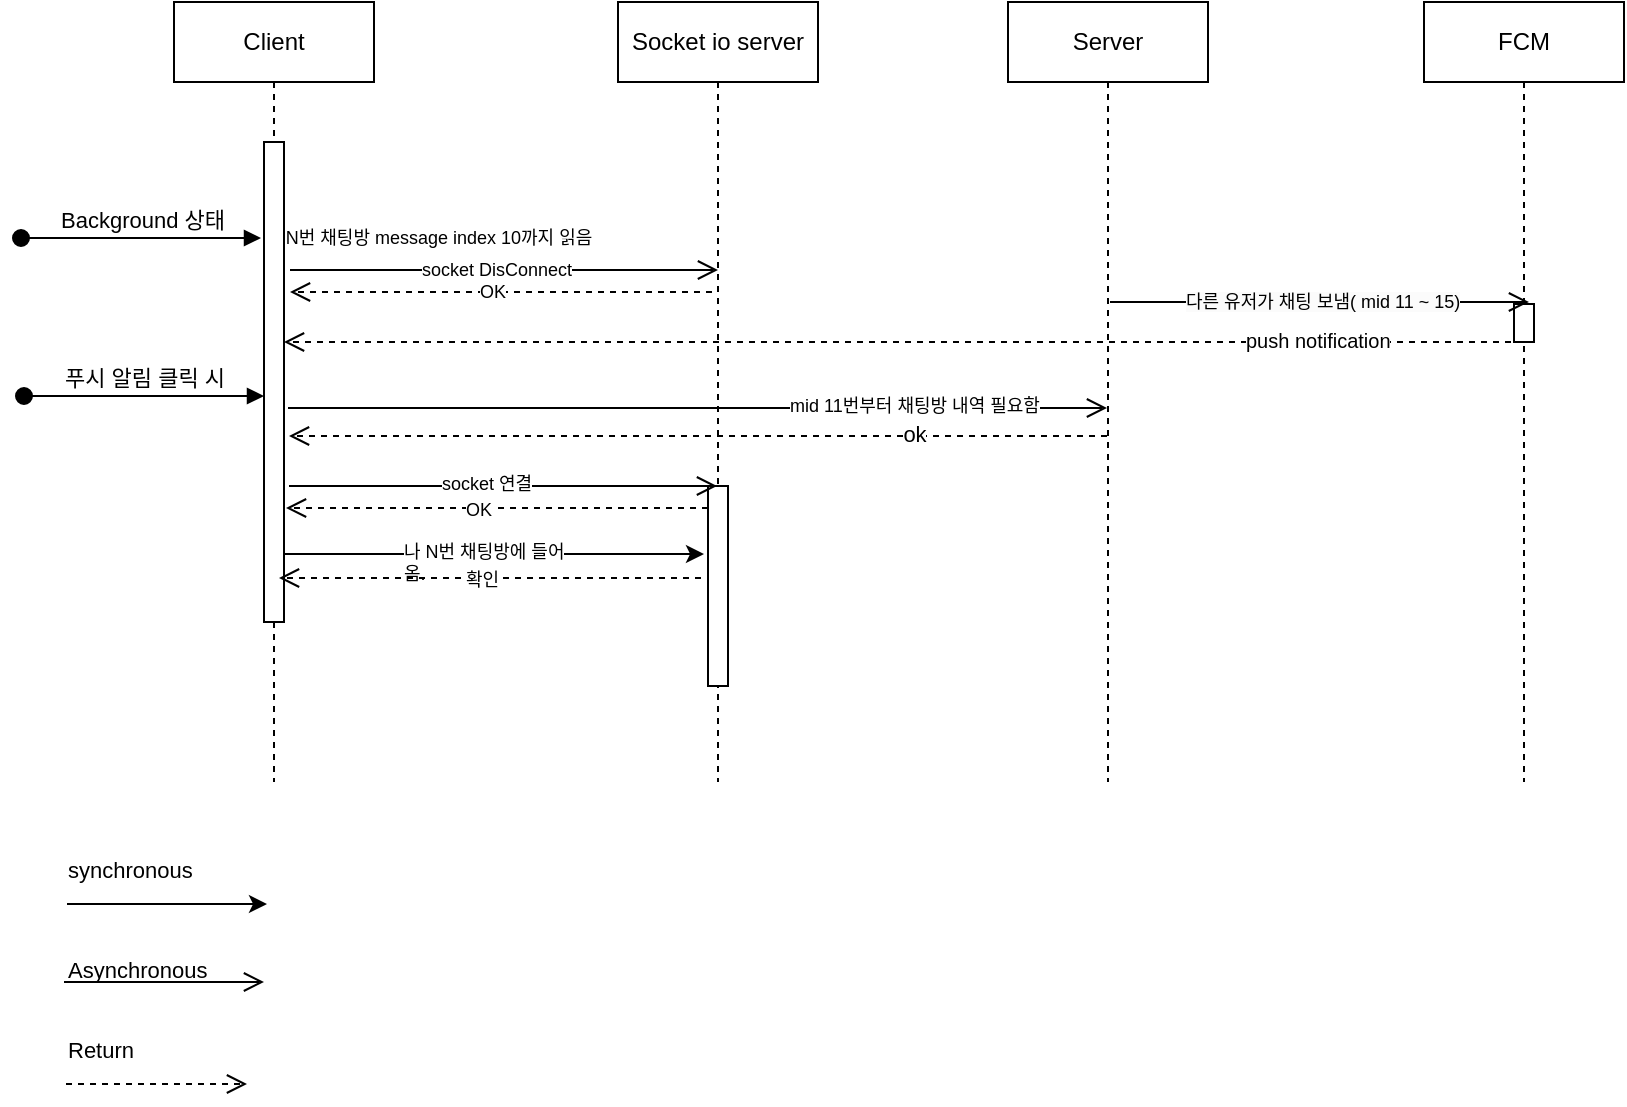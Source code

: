 <mxfile version="24.5.5" type="github">
  <diagram name="Page-1" id="2YBvvXClWsGukQMizWep">
    <mxGraphModel dx="1697" dy="680" grid="1" gridSize="10" guides="1" tooltips="1" connect="1" arrows="1" fold="1" page="1" pageScale="1" pageWidth="850" pageHeight="1100" math="0" shadow="0">
      <root>
        <mxCell id="0" />
        <mxCell id="1" parent="0" />
        <mxCell id="aM9ryv3xv72pqoxQDRHE-1" value="Client" style="shape=umlLifeline;perimeter=lifelinePerimeter;whiteSpace=wrap;html=1;container=0;dropTarget=0;collapsible=0;recursiveResize=0;outlineConnect=0;portConstraint=eastwest;newEdgeStyle={&quot;edgeStyle&quot;:&quot;elbowEdgeStyle&quot;,&quot;elbow&quot;:&quot;vertical&quot;,&quot;curved&quot;:0,&quot;rounded&quot;:0};" parent="1" vertex="1">
          <mxGeometry x="55" y="30" width="100" height="390" as="geometry" />
        </mxCell>
        <mxCell id="P_Tx9aTctBvUFHbMiPaI-23" value="" style="html=1;points=[];perimeter=orthogonalPerimeter;outlineConnect=0;targetShapes=umlLifeline;portConstraint=eastwest;newEdgeStyle={&quot;edgeStyle&quot;:&quot;elbowEdgeStyle&quot;,&quot;elbow&quot;:&quot;vertical&quot;,&quot;curved&quot;:0,&quot;rounded&quot;:0};" vertex="1" parent="aM9ryv3xv72pqoxQDRHE-1">
          <mxGeometry x="45" y="70" width="10" height="240" as="geometry" />
        </mxCell>
        <mxCell id="aM9ryv3xv72pqoxQDRHE-5" value="FCM" style="shape=umlLifeline;perimeter=lifelinePerimeter;whiteSpace=wrap;html=1;container=0;dropTarget=0;collapsible=0;recursiveResize=0;outlineConnect=0;portConstraint=eastwest;newEdgeStyle={&quot;edgeStyle&quot;:&quot;elbowEdgeStyle&quot;,&quot;elbow&quot;:&quot;vertical&quot;,&quot;curved&quot;:0,&quot;rounded&quot;:0};" parent="1" vertex="1">
          <mxGeometry x="680" y="30" width="100" height="390" as="geometry" />
        </mxCell>
        <mxCell id="P_Tx9aTctBvUFHbMiPaI-3" value="" style="html=1;points=[];perimeter=orthogonalPerimeter;outlineConnect=0;targetShapes=umlLifeline;portConstraint=eastwest;newEdgeStyle={&quot;edgeStyle&quot;:&quot;elbowEdgeStyle&quot;,&quot;elbow&quot;:&quot;vertical&quot;,&quot;curved&quot;:0,&quot;rounded&quot;:0};" vertex="1" parent="aM9ryv3xv72pqoxQDRHE-5">
          <mxGeometry x="45" y="151" width="10" height="19" as="geometry" />
        </mxCell>
        <mxCell id="P_Tx9aTctBvUFHbMiPaI-1" value="Socket io server" style="shape=umlLifeline;perimeter=lifelinePerimeter;whiteSpace=wrap;html=1;container=0;dropTarget=0;collapsible=0;recursiveResize=0;outlineConnect=0;portConstraint=eastwest;newEdgeStyle={&quot;edgeStyle&quot;:&quot;elbowEdgeStyle&quot;,&quot;elbow&quot;:&quot;vertical&quot;,&quot;curved&quot;:0,&quot;rounded&quot;:0};" vertex="1" parent="1">
          <mxGeometry x="277" y="30" width="100" height="390" as="geometry" />
        </mxCell>
        <mxCell id="P_Tx9aTctBvUFHbMiPaI-25" value="" style="html=1;points=[];perimeter=orthogonalPerimeter;outlineConnect=0;targetShapes=umlLifeline;portConstraint=eastwest;newEdgeStyle={&quot;edgeStyle&quot;:&quot;elbowEdgeStyle&quot;,&quot;elbow&quot;:&quot;vertical&quot;,&quot;curved&quot;:0,&quot;rounded&quot;:0};" vertex="1" parent="P_Tx9aTctBvUFHbMiPaI-1">
          <mxGeometry x="45" y="242" width="10" height="100" as="geometry" />
        </mxCell>
        <mxCell id="P_Tx9aTctBvUFHbMiPaI-4" value="" style="html=1;verticalAlign=bottom;endArrow=open;dashed=1;endSize=8;edgeStyle=elbowEdgeStyle;elbow=vertical;curved=0;rounded=0;" edge="1" parent="1" source="aM9ryv3xv72pqoxQDRHE-5">
          <mxGeometry relative="1" as="geometry">
            <mxPoint x="110" y="200" as="targetPoint" />
            <Array as="points" />
            <mxPoint x="730" y="200" as="sourcePoint" />
          </mxGeometry>
        </mxCell>
        <mxCell id="P_Tx9aTctBvUFHbMiPaI-10" value="Background 상태" style="html=1;verticalAlign=bottom;startArrow=oval;endArrow=block;startSize=8;edgeStyle=elbowEdgeStyle;elbow=vertical;curved=0;rounded=0;" edge="1" parent="1">
          <mxGeometry x="-0.004" relative="1" as="geometry">
            <mxPoint x="-21.5" y="148" as="sourcePoint" />
            <mxPoint x="98.5" y="148.43" as="targetPoint" />
            <mxPoint as="offset" />
          </mxGeometry>
        </mxCell>
        <mxCell id="P_Tx9aTctBvUFHbMiPaI-14" value="Server" style="shape=umlLifeline;perimeter=lifelinePerimeter;whiteSpace=wrap;html=1;container=0;dropTarget=0;collapsible=0;recursiveResize=0;outlineConnect=0;portConstraint=eastwest;newEdgeStyle={&quot;edgeStyle&quot;:&quot;elbowEdgeStyle&quot;,&quot;elbow&quot;:&quot;vertical&quot;,&quot;curved&quot;:0,&quot;rounded&quot;:0};" vertex="1" parent="1">
          <mxGeometry x="472" y="30" width="100" height="390" as="geometry" />
        </mxCell>
        <mxCell id="P_Tx9aTctBvUFHbMiPaI-16" value="" style="edgeStyle=none;orthogonalLoop=1;jettySize=auto;html=1;rounded=0;" edge="1" parent="1">
          <mxGeometry width="100" relative="1" as="geometry">
            <mxPoint x="1.5" y="481" as="sourcePoint" />
            <mxPoint x="101.5" y="481" as="targetPoint" />
            <Array as="points" />
          </mxGeometry>
        </mxCell>
        <mxCell id="P_Tx9aTctBvUFHbMiPaI-18" value="" style="endArrow=open;startArrow=none;endFill=0;startFill=0;endSize=8;html=1;verticalAlign=bottom;labelBackgroundColor=none;strokeWidth=1;rounded=0;" edge="1" parent="1">
          <mxGeometry width="160" relative="1" as="geometry">
            <mxPoint x="523" y="180" as="sourcePoint" />
            <mxPoint x="732.5" y="180" as="targetPoint" />
          </mxGeometry>
        </mxCell>
        <mxCell id="P_Tx9aTctBvUFHbMiPaI-22" value="푸시 알림 클릭 시" style="html=1;verticalAlign=bottom;startArrow=oval;endArrow=block;startSize=8;edgeStyle=elbowEdgeStyle;elbow=vertical;curved=0;rounded=0;" edge="1" parent="1">
          <mxGeometry x="-0.004" relative="1" as="geometry">
            <mxPoint x="-20" y="227" as="sourcePoint" />
            <mxPoint x="100" y="227.43" as="targetPoint" />
            <mxPoint as="offset" />
          </mxGeometry>
        </mxCell>
        <mxCell id="P_Tx9aTctBvUFHbMiPaI-24" value="" style="endArrow=open;startArrow=none;endFill=0;startFill=0;endSize=8;html=1;verticalAlign=bottom;labelBackgroundColor=none;strokeWidth=1;rounded=0;" edge="1" parent="1">
          <mxGeometry width="160" relative="1" as="geometry">
            <mxPoint x="112.5" y="272" as="sourcePoint" />
            <mxPoint x="326.5" y="272" as="targetPoint" />
          </mxGeometry>
        </mxCell>
        <mxCell id="P_Tx9aTctBvUFHbMiPaI-26" value="&lt;span style=&quot;caret-color: rgb(0, 0, 0); color: rgb(0, 0, 0); font-family: Helvetica; font-size: 9px; font-style: normal; font-variant-caps: normal; font-weight: 400; letter-spacing: normal; text-align: center; text-indent: 0px; text-transform: none; white-space: nowrap; word-spacing: 0px; -webkit-text-stroke-width: 0px; background-color: rgb(255, 255, 255); text-decoration: none; float: none; display: inline !important;&quot;&gt;socket 연결&lt;/span&gt;" style="text;whiteSpace=wrap;html=1;fontSize=9;" vertex="1" parent="1">
          <mxGeometry x="187" y="259" width="83" height="20" as="geometry" />
        </mxCell>
        <mxCell id="P_Tx9aTctBvUFHbMiPaI-27" value="" style="html=1;verticalAlign=bottom;endArrow=open;dashed=1;endSize=8;edgeStyle=elbowEdgeStyle;elbow=vertical;curved=0;rounded=0;" edge="1" parent="1">
          <mxGeometry relative="1" as="geometry">
            <mxPoint x="111" y="283" as="targetPoint" />
            <Array as="points">
              <mxPoint x="320" y="283" />
            </Array>
            <mxPoint x="322" y="283" as="sourcePoint" />
          </mxGeometry>
        </mxCell>
        <mxCell id="P_Tx9aTctBvUFHbMiPaI-28" value="&lt;div style=&quot;text-align: center;&quot;&gt;&lt;span style=&quot;background-color: rgb(255, 255, 255);&quot;&gt;OK&lt;/span&gt;&lt;/div&gt;" style="text;whiteSpace=wrap;html=1;fontSize=9;" vertex="1" parent="1">
          <mxGeometry x="199" y="272" width="22" height="20" as="geometry" />
        </mxCell>
        <mxCell id="P_Tx9aTctBvUFHbMiPaI-29" value="" style="html=1;verticalAlign=bottom;endArrow=open;dashed=1;endSize=8;edgeStyle=elbowEdgeStyle;elbow=vertical;curved=0;rounded=0;" edge="1" parent="1">
          <mxGeometry relative="1" as="geometry">
            <mxPoint x="91.5" y="571" as="targetPoint" />
            <Array as="points">
              <mxPoint x="89.5" y="571" />
            </Array>
            <mxPoint x="1" y="571" as="sourcePoint" />
          </mxGeometry>
        </mxCell>
        <mxCell id="P_Tx9aTctBvUFHbMiPaI-30" value="" style="edgeStyle=none;orthogonalLoop=1;jettySize=auto;html=1;rounded=0;" edge="1" parent="1">
          <mxGeometry width="100" relative="1" as="geometry">
            <mxPoint x="110" y="306" as="sourcePoint" />
            <mxPoint x="320" y="306" as="targetPoint" />
            <Array as="points" />
          </mxGeometry>
        </mxCell>
        <mxCell id="P_Tx9aTctBvUFHbMiPaI-31" value="&lt;span style=&quot;background-color: rgb(255, 255, 255);&quot;&gt;나 N번 채팅방에 들어옴.&lt;/span&gt;" style="text;whiteSpace=wrap;html=1;fontSize=9;" vertex="1" parent="1">
          <mxGeometry x="168" y="293" width="90" height="22" as="geometry" />
        </mxCell>
        <mxCell id="P_Tx9aTctBvUFHbMiPaI-33" value="" style="html=1;verticalAlign=bottom;endArrow=open;dashed=1;endSize=8;edgeStyle=elbowEdgeStyle;elbow=vertical;curved=0;rounded=0;" edge="1" parent="1">
          <mxGeometry relative="1" as="geometry">
            <mxPoint x="107.5" y="318" as="targetPoint" />
            <Array as="points">
              <mxPoint x="316.5" y="318" />
            </Array>
            <mxPoint x="318.5" y="318" as="sourcePoint" />
          </mxGeometry>
        </mxCell>
        <mxCell id="P_Tx9aTctBvUFHbMiPaI-34" value="&lt;span style=&quot;background-color: rgb(255, 255, 255);&quot;&gt;확인&lt;/span&gt;" style="text;whiteSpace=wrap;html=1;fontSize=9;" vertex="1" parent="1">
          <mxGeometry x="199" y="307" width="90" height="22" as="geometry" />
        </mxCell>
        <mxCell id="P_Tx9aTctBvUFHbMiPaI-35" value="&lt;div style=&quot;text-align: center;&quot;&gt;&lt;span style=&quot;font-size: 11px; background-color: rgb(255, 255, 255);&quot;&gt;Return&lt;/span&gt;&lt;/div&gt;" style="text;whiteSpace=wrap;html=1;" vertex="1" parent="1">
          <mxGeometry y="540" width="83" height="30" as="geometry" />
        </mxCell>
        <mxCell id="P_Tx9aTctBvUFHbMiPaI-36" value="&lt;span style=&quot;font-size: 11px; background-color: rgb(255, 255, 255);&quot;&gt;synchronous&lt;/span&gt;" style="text;whiteSpace=wrap;html=1;" vertex="1" parent="1">
          <mxGeometry y="450" width="83" height="30" as="geometry" />
        </mxCell>
        <mxCell id="P_Tx9aTctBvUFHbMiPaI-37" value="&lt;span style=&quot;font-size: 11px; background-color: rgb(255, 255, 255);&quot;&gt;Asynchronous&lt;/span&gt;" style="text;whiteSpace=wrap;html=1;" vertex="1" parent="1">
          <mxGeometry y="500" width="83" height="30" as="geometry" />
        </mxCell>
        <mxCell id="P_Tx9aTctBvUFHbMiPaI-38" value="" style="endArrow=open;startArrow=none;endFill=0;startFill=0;endSize=8;html=1;verticalAlign=bottom;labelBackgroundColor=none;strokeWidth=1;rounded=0;" edge="1" parent="1">
          <mxGeometry width="160" relative="1" as="geometry">
            <mxPoint y="520" as="sourcePoint" />
            <mxPoint x="100" y="520" as="targetPoint" />
          </mxGeometry>
        </mxCell>
        <mxCell id="P_Tx9aTctBvUFHbMiPaI-39" style="edgeStyle=orthogonalEdgeStyle;rounded=0;orthogonalLoop=1;jettySize=auto;html=1;exitX=0.5;exitY=1;exitDx=0;exitDy=0;" edge="1" parent="1" source="P_Tx9aTctBvUFHbMiPaI-21" target="P_Tx9aTctBvUFHbMiPaI-21">
          <mxGeometry relative="1" as="geometry" />
        </mxCell>
        <mxCell id="P_Tx9aTctBvUFHbMiPaI-40" value="N번 채팅방 message index 10까지 읽음" style="text;html=1;align=center;verticalAlign=middle;resizable=0;points=[];autosize=1;strokeColor=none;fillColor=none;fontSize=9;" vertex="1" parent="1">
          <mxGeometry x="102" y="138" width="170" height="20" as="geometry" />
        </mxCell>
        <mxCell id="P_Tx9aTctBvUFHbMiPaI-41" value="&lt;span style=&quot;caret-color: rgb(0, 0, 0); color: rgb(0, 0, 0); font-family: Helvetica; font-size: 9px; font-style: normal; font-variant-caps: normal; font-weight: 400; letter-spacing: normal; orphans: auto; text-align: center; text-indent: 0px; text-transform: none; white-space: nowrap; widows: auto; word-spacing: 0px; -webkit-text-stroke-width: 0px; background-color: rgb(251, 251, 251); text-decoration: none; display: inline !important; float: none;&quot;&gt;다른 유저가 채팅 보냄( mid 11 ~ 15)&lt;/span&gt;" style="text;whiteSpace=wrap;html=1;" vertex="1" parent="1">
          <mxGeometry x="559" y="165" width="170" height="30" as="geometry" />
        </mxCell>
        <mxCell id="P_Tx9aTctBvUFHbMiPaI-21" value="&lt;span style=&quot;caret-color: rgb(0, 0, 0); color: rgb(0, 0, 0); font-family: Helvetica; font-style: normal; font-variant-caps: normal; font-weight: 400; letter-spacing: normal; text-align: center; text-indent: 0px; text-transform: none; white-space: nowrap; word-spacing: 0px; -webkit-text-stroke-width: 0px; background-color: rgb(255, 255, 255); text-decoration: none; float: none; display: inline !important;&quot;&gt;&lt;font style=&quot;font-size: 10px;&quot;&gt;push notification&lt;/font&gt;&lt;/span&gt;" style="text;whiteSpace=wrap;html=1;" vertex="1" parent="1">
          <mxGeometry x="589" y="185" width="83" height="27" as="geometry" />
        </mxCell>
        <mxCell id="P_Tx9aTctBvUFHbMiPaI-43" value="" style="endArrow=open;startArrow=none;endFill=0;startFill=0;endSize=8;html=1;verticalAlign=bottom;labelBackgroundColor=none;strokeWidth=1;rounded=0;" edge="1" parent="1" target="P_Tx9aTctBvUFHbMiPaI-14">
          <mxGeometry width="160" relative="1" as="geometry">
            <mxPoint x="112" y="233" as="sourcePoint" />
            <mxPoint x="212" y="233" as="targetPoint" />
          </mxGeometry>
        </mxCell>
        <mxCell id="P_Tx9aTctBvUFHbMiPaI-47" value="&lt;span style=&quot;caret-color: rgba(0, 0, 0, 0); color: rgba(0, 0, 0, 0); font-family: monospace; font-size: 0px; text-align: start; background-color: rgb(251, 251, 251);&quot;&gt;%3CmxGraphModel%3E%3Croot%3E%3CmxCell%20id%3D%220%22%2F%3E%3CmxCell%20id%3D%221%22%20parent%3D%220%22%2F%3E%3CmxCell%20id%3D%222%22%20value%3D%22mid%2011%EB%B2%88%EB%B6%80%ED%84%B0%20%EC%B1%84%ED%8C%85%EB%B0%A9%20%EB%82%B4%EC%97%AD%20%ED%95%84%EC%9A%94%ED%95%B4%EC%9A%94%22%20style%3D%22text%3Bhtml%3D1%3Balign%3Dcenter%3BverticalAlign%3Dmiddle%3Bresizable%3D0%3Bpoints%3D%5B%5D%3Bautosize%3D1%3BstrokeColor%3Dnone%3BfillColor%3Dnone%3BfontSize%3D9%3B%22%20vertex%3D%221%22%20parent%3D%221%22%3E%3CmxGeometry%20x%3D%22347%22%20y%3D%22222%22%20width%3D%22150%22%20height%3D%2220%22%20as%3D%22geometry%22%2F%3E%3C%2FmxCell%3E%3C%2Froot%3E%3C%2FmxGraphModel%3E&lt;/span&gt;&lt;span style=&quot;caret-color: rgba(0, 0, 0, 0); color: rgba(0, 0, 0, 0); font-family: monospace; font-size: 0px; text-align: start; background-color: rgb(251, 251, 251);&quot;&gt;%3CmxGraphModel%3E%3Croot%3E%3CmxCell%20id%3D%220%22%2F%3E%3CmxCell%20id%3D%221%22%20parent%3D%220%22%2F%3E%3CmxCell%20id%3D%222%22%20value%3D%22mid%2011%EB%B2%88%EB%B6%80%ED%84%B0%20%EC%B1%84%ED%8C%85%EB%B0%A9%20%EB%82%B4%EC%97%AD%20%ED%95%84%EC%9A%94%ED%95%B4%EC%9A%94%22%20style%3D%22text%3Bhtml%3D1%3Balign%3Dcenter%3BverticalAlign%3Dmiddle%3Bresizable%3D0%3Bpoints%3D%5B%5D%3Bautosize%3D1%3BstrokeColor%3Dnone%3BfillColor%3Dnone%3BfontSize%3D9%3B%22%20vertex%3D%221%22%20parent%3D%221%22%3E%3CmxGeometry%20x%3D%22347%22%20y%3D%22222%22%20width%3D%22150%22%20height%3D%2220%22%20as%3D%22geometry%22%2F%3E%3C%2FmxCell%3E%3C%2Froot%3E%3C%2FmxGraphModel%3E&lt;/span&gt;" style="edgeLabel;html=1;align=center;verticalAlign=middle;resizable=0;points=[];" vertex="1" connectable="0" parent="P_Tx9aTctBvUFHbMiPaI-43">
          <mxGeometry x="0.543" y="1" relative="1" as="geometry">
            <mxPoint as="offset" />
          </mxGeometry>
        </mxCell>
        <mxCell id="P_Tx9aTctBvUFHbMiPaI-48" value="mid 11번부터 채팅방 내역 필요함" style="edgeLabel;html=1;align=center;verticalAlign=middle;resizable=0;points=[];fontSize=9;" vertex="1" connectable="0" parent="P_Tx9aTctBvUFHbMiPaI-43">
          <mxGeometry x="0.551" relative="1" as="geometry">
            <mxPoint x="-5" y="-1" as="offset" />
          </mxGeometry>
        </mxCell>
        <mxCell id="P_Tx9aTctBvUFHbMiPaI-44" value="" style="html=1;verticalAlign=bottom;endArrow=open;dashed=1;endSize=8;edgeStyle=elbowEdgeStyle;elbow=vertical;curved=0;rounded=0;" edge="1" parent="1" source="P_Tx9aTctBvUFHbMiPaI-14">
          <mxGeometry relative="1" as="geometry">
            <mxPoint x="112.5" y="247" as="targetPoint" />
            <Array as="points">
              <mxPoint x="201" y="247" />
            </Array>
            <mxPoint x="203" y="247" as="sourcePoint" />
          </mxGeometry>
        </mxCell>
        <mxCell id="P_Tx9aTctBvUFHbMiPaI-51" value="ok" style="edgeLabel;html=1;align=center;verticalAlign=middle;resizable=0;points=[];" vertex="1" connectable="0" parent="P_Tx9aTctBvUFHbMiPaI-44">
          <mxGeometry x="-0.525" relative="1" as="geometry">
            <mxPoint y="-1" as="offset" />
          </mxGeometry>
        </mxCell>
        <mxCell id="P_Tx9aTctBvUFHbMiPaI-53" value="" style="endArrow=open;startArrow=none;endFill=0;startFill=0;endSize=8;html=1;verticalAlign=bottom;labelBackgroundColor=none;strokeWidth=1;rounded=0;" edge="1" parent="1">
          <mxGeometry width="160" relative="1" as="geometry">
            <mxPoint x="113" y="164" as="sourcePoint" />
            <mxPoint x="327" y="164" as="targetPoint" />
          </mxGeometry>
        </mxCell>
        <mxCell id="P_Tx9aTctBvUFHbMiPaI-55" value="&lt;span style=&quot;font-size: 9px;&quot;&gt;socket DisConnect&lt;/span&gt;" style="edgeLabel;html=1;align=center;verticalAlign=middle;resizable=0;points=[];" vertex="1" connectable="0" parent="P_Tx9aTctBvUFHbMiPaI-53">
          <mxGeometry x="-0.044" y="1" relative="1" as="geometry">
            <mxPoint as="offset" />
          </mxGeometry>
        </mxCell>
        <mxCell id="P_Tx9aTctBvUFHbMiPaI-56" value="" style="html=1;verticalAlign=bottom;endArrow=open;dashed=1;endSize=8;edgeStyle=elbowEdgeStyle;elbow=vertical;curved=0;rounded=0;" edge="1" parent="1">
          <mxGeometry relative="1" as="geometry">
            <mxPoint x="113" y="175" as="targetPoint" />
            <Array as="points">
              <mxPoint x="322" y="175" />
            </Array>
            <mxPoint x="324" y="175" as="sourcePoint" />
          </mxGeometry>
        </mxCell>
        <mxCell id="P_Tx9aTctBvUFHbMiPaI-57" value="&lt;font style=&quot;font-size: 9px;&quot;&gt;OK&lt;/font&gt;" style="edgeLabel;html=1;align=center;verticalAlign=middle;resizable=0;points=[];" vertex="1" connectable="0" parent="P_Tx9aTctBvUFHbMiPaI-56">
          <mxGeometry x="0.02" y="1" relative="1" as="geometry">
            <mxPoint x="-3" y="-2" as="offset" />
          </mxGeometry>
        </mxCell>
      </root>
    </mxGraphModel>
  </diagram>
</mxfile>
